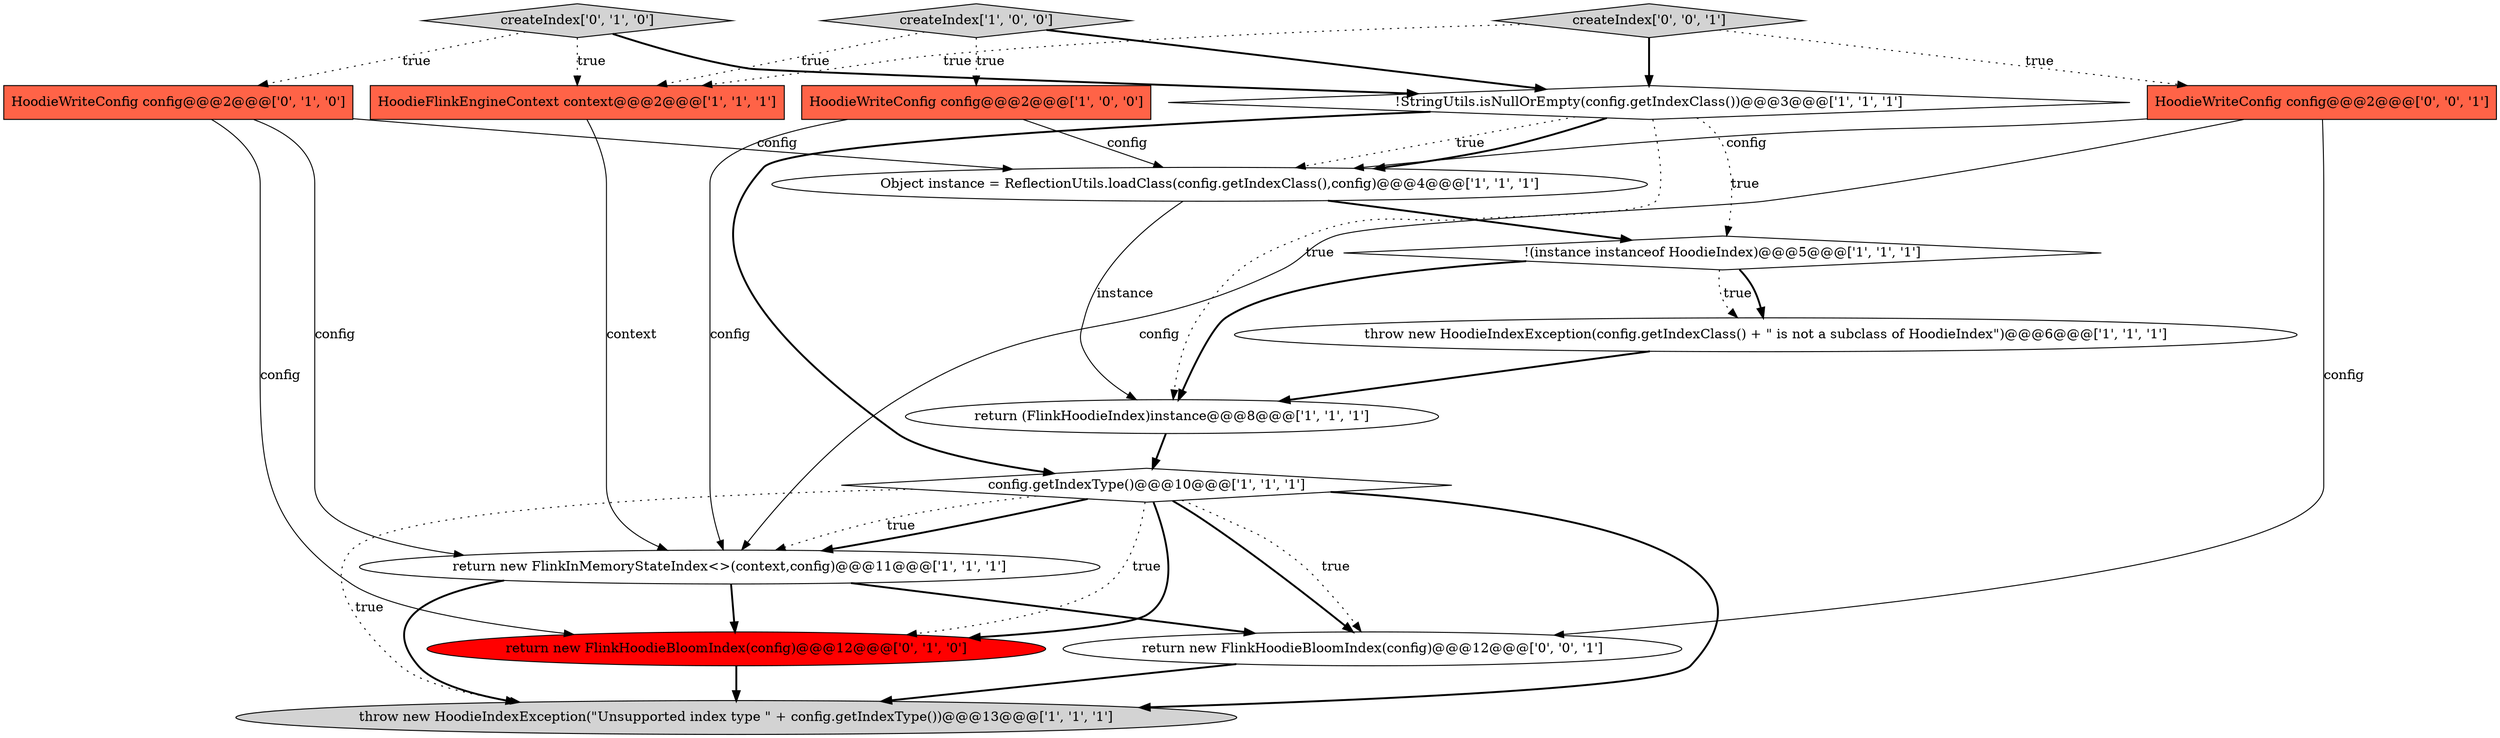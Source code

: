 digraph {
3 [style = filled, label = "throw new HoodieIndexException(\"Unsupported index type \" + config.getIndexType())@@@13@@@['1', '1', '1']", fillcolor = lightgray, shape = ellipse image = "AAA0AAABBB1BBB"];
14 [style = filled, label = "createIndex['0', '0', '1']", fillcolor = lightgray, shape = diamond image = "AAA0AAABBB3BBB"];
4 [style = filled, label = "return new FlinkInMemoryStateIndex<>(context,config)@@@11@@@['1', '1', '1']", fillcolor = white, shape = ellipse image = "AAA0AAABBB1BBB"];
16 [style = filled, label = "return new FlinkHoodieBloomIndex(config)@@@12@@@['0', '0', '1']", fillcolor = white, shape = ellipse image = "AAA0AAABBB3BBB"];
12 [style = filled, label = "createIndex['0', '1', '0']", fillcolor = lightgray, shape = diamond image = "AAA0AAABBB2BBB"];
13 [style = filled, label = "return new FlinkHoodieBloomIndex(config)@@@12@@@['0', '1', '0']", fillcolor = red, shape = ellipse image = "AAA1AAABBB2BBB"];
0 [style = filled, label = "HoodieWriteConfig config@@@2@@@['1', '0', '0']", fillcolor = tomato, shape = box image = "AAA0AAABBB1BBB"];
7 [style = filled, label = "config.getIndexType()@@@10@@@['1', '1', '1']", fillcolor = white, shape = diamond image = "AAA0AAABBB1BBB"];
15 [style = filled, label = "HoodieWriteConfig config@@@2@@@['0', '0', '1']", fillcolor = tomato, shape = box image = "AAA0AAABBB3BBB"];
2 [style = filled, label = "!(instance instanceof HoodieIndex)@@@5@@@['1', '1', '1']", fillcolor = white, shape = diamond image = "AAA0AAABBB1BBB"];
5 [style = filled, label = "throw new HoodieIndexException(config.getIndexClass() + \" is not a subclass of HoodieIndex\")@@@6@@@['1', '1', '1']", fillcolor = white, shape = ellipse image = "AAA0AAABBB1BBB"];
9 [style = filled, label = "return (FlinkHoodieIndex)instance@@@8@@@['1', '1', '1']", fillcolor = white, shape = ellipse image = "AAA0AAABBB1BBB"];
11 [style = filled, label = "HoodieWriteConfig config@@@2@@@['0', '1', '0']", fillcolor = tomato, shape = box image = "AAA0AAABBB2BBB"];
1 [style = filled, label = "Object instance = ReflectionUtils.loadClass(config.getIndexClass(),config)@@@4@@@['1', '1', '1']", fillcolor = white, shape = ellipse image = "AAA0AAABBB1BBB"];
10 [style = filled, label = "createIndex['1', '0', '0']", fillcolor = lightgray, shape = diamond image = "AAA0AAABBB1BBB"];
8 [style = filled, label = "HoodieFlinkEngineContext context@@@2@@@['1', '1', '1']", fillcolor = tomato, shape = box image = "AAA0AAABBB1BBB"];
6 [style = filled, label = "!StringUtils.isNullOrEmpty(config.getIndexClass())@@@3@@@['1', '1', '1']", fillcolor = white, shape = diamond image = "AAA0AAABBB1BBB"];
7->13 [style = bold, label=""];
16->3 [style = bold, label=""];
10->8 [style = dotted, label="true"];
4->3 [style = bold, label=""];
5->9 [style = bold, label=""];
0->4 [style = solid, label="config"];
12->8 [style = dotted, label="true"];
8->4 [style = solid, label="context"];
11->4 [style = solid, label="config"];
7->13 [style = dotted, label="true"];
4->13 [style = bold, label=""];
6->1 [style = dotted, label="true"];
11->13 [style = solid, label="config"];
2->9 [style = bold, label=""];
7->4 [style = bold, label=""];
9->7 [style = bold, label=""];
12->6 [style = bold, label=""];
10->6 [style = bold, label=""];
7->3 [style = bold, label=""];
15->1 [style = solid, label="config"];
1->9 [style = solid, label="instance"];
12->11 [style = dotted, label="true"];
0->1 [style = solid, label="config"];
6->1 [style = bold, label=""];
14->15 [style = dotted, label="true"];
6->2 [style = dotted, label="true"];
13->3 [style = bold, label=""];
6->9 [style = dotted, label="true"];
7->3 [style = dotted, label="true"];
11->1 [style = solid, label="config"];
7->4 [style = dotted, label="true"];
15->4 [style = solid, label="config"];
7->16 [style = bold, label=""];
7->16 [style = dotted, label="true"];
14->8 [style = dotted, label="true"];
10->0 [style = dotted, label="true"];
1->2 [style = bold, label=""];
15->16 [style = solid, label="config"];
2->5 [style = dotted, label="true"];
6->7 [style = bold, label=""];
14->6 [style = bold, label=""];
4->16 [style = bold, label=""];
2->5 [style = bold, label=""];
}
